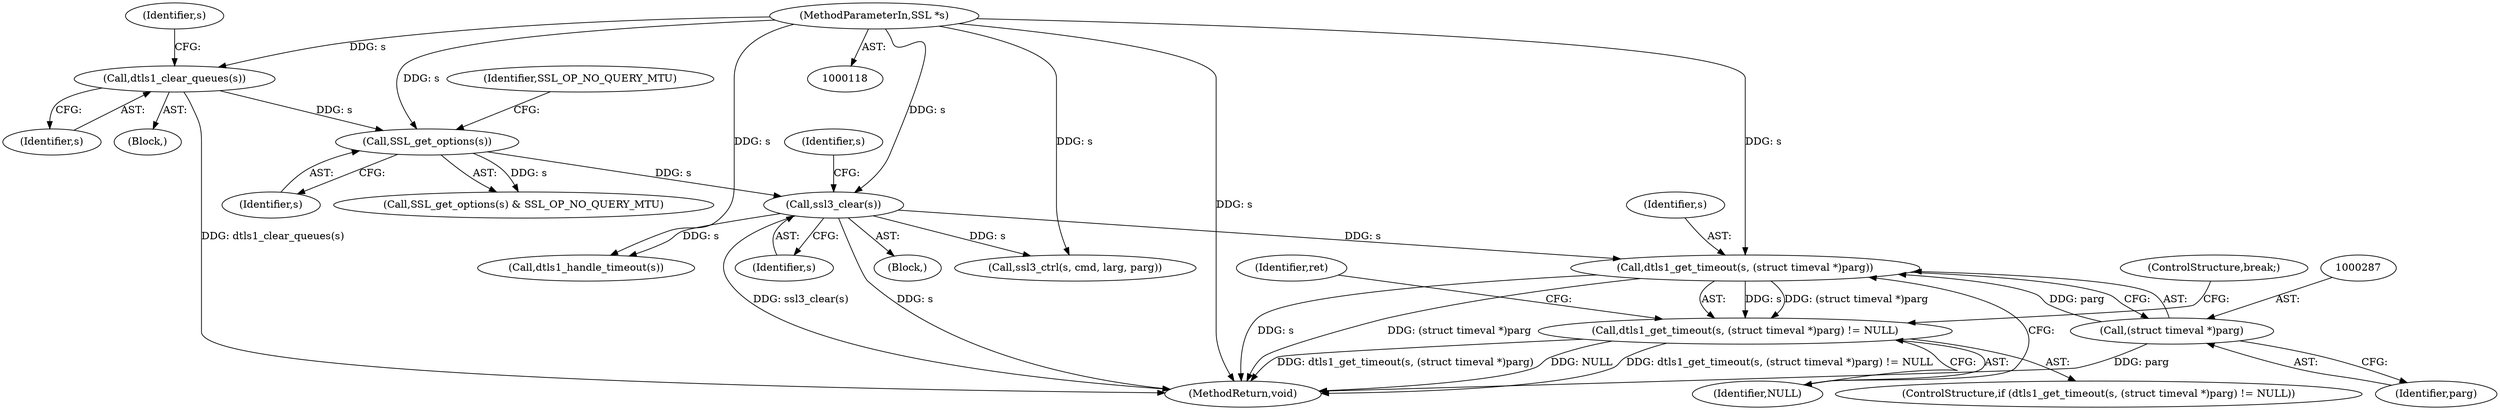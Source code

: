 digraph "0_openssl_f5c7f5dfbaf0d2f7d946d0fe86f08e6bcb36ed0d_0@pointer" {
"1000284" [label="(Call,dtls1_get_timeout(s, (struct timeval *)parg))"];
"1000232" [label="(Call,ssl3_clear(s))"];
"1000200" [label="(Call,SSL_get_options(s))"];
"1000169" [label="(Call,dtls1_clear_queues(s))"];
"1000119" [label="(MethodParameterIn,SSL *s)"];
"1000286" [label="(Call,(struct timeval *)parg)"];
"1000283" [label="(Call,dtls1_get_timeout(s, (struct timeval *)parg) != NULL)"];
"1000714" [label="(MethodReturn,void)"];
"1000283" [label="(Call,dtls1_get_timeout(s, (struct timeval *)parg) != NULL)"];
"1000294" [label="(ControlStructure,break;)"];
"1000347" [label="(Call,ssl3_ctrl(s, cmd, larg, parg))"];
"1000169" [label="(Call,dtls1_clear_queues(s))"];
"1000140" [label="(Block,)"];
"1000288" [label="(Identifier,parg)"];
"1000298" [label="(Call,dtls1_handle_timeout(s))"];
"1000173" [label="(Identifier,s)"];
"1000126" [label="(Block,)"];
"1000201" [label="(Identifier,s)"];
"1000285" [label="(Identifier,s)"];
"1000232" [label="(Call,ssl3_clear(s))"];
"1000238" [label="(Identifier,s)"];
"1000170" [label="(Identifier,s)"];
"1000282" [label="(ControlStructure,if (dtls1_get_timeout(s, (struct timeval *)parg) != NULL))"];
"1000289" [label="(Identifier,NULL)"];
"1000119" [label="(MethodParameterIn,SSL *s)"];
"1000284" [label="(Call,dtls1_get_timeout(s, (struct timeval *)parg))"];
"1000200" [label="(Call,SSL_get_options(s))"];
"1000202" [label="(Identifier,SSL_OP_NO_QUERY_MTU)"];
"1000286" [label="(Call,(struct timeval *)parg)"];
"1000199" [label="(Call,SSL_get_options(s) & SSL_OP_NO_QUERY_MTU)"];
"1000292" [label="(Identifier,ret)"];
"1000233" [label="(Identifier,s)"];
"1000284" -> "1000283"  [label="AST: "];
"1000284" -> "1000286"  [label="CFG: "];
"1000285" -> "1000284"  [label="AST: "];
"1000286" -> "1000284"  [label="AST: "];
"1000289" -> "1000284"  [label="CFG: "];
"1000284" -> "1000714"  [label="DDG: (struct timeval *)parg"];
"1000284" -> "1000714"  [label="DDG: s"];
"1000284" -> "1000283"  [label="DDG: s"];
"1000284" -> "1000283"  [label="DDG: (struct timeval *)parg"];
"1000232" -> "1000284"  [label="DDG: s"];
"1000119" -> "1000284"  [label="DDG: s"];
"1000286" -> "1000284"  [label="DDG: parg"];
"1000232" -> "1000126"  [label="AST: "];
"1000232" -> "1000233"  [label="CFG: "];
"1000233" -> "1000232"  [label="AST: "];
"1000238" -> "1000232"  [label="CFG: "];
"1000232" -> "1000714"  [label="DDG: s"];
"1000232" -> "1000714"  [label="DDG: ssl3_clear(s)"];
"1000200" -> "1000232"  [label="DDG: s"];
"1000119" -> "1000232"  [label="DDG: s"];
"1000232" -> "1000298"  [label="DDG: s"];
"1000232" -> "1000347"  [label="DDG: s"];
"1000200" -> "1000199"  [label="AST: "];
"1000200" -> "1000201"  [label="CFG: "];
"1000201" -> "1000200"  [label="AST: "];
"1000202" -> "1000200"  [label="CFG: "];
"1000200" -> "1000199"  [label="DDG: s"];
"1000169" -> "1000200"  [label="DDG: s"];
"1000119" -> "1000200"  [label="DDG: s"];
"1000169" -> "1000140"  [label="AST: "];
"1000169" -> "1000170"  [label="CFG: "];
"1000170" -> "1000169"  [label="AST: "];
"1000173" -> "1000169"  [label="CFG: "];
"1000169" -> "1000714"  [label="DDG: dtls1_clear_queues(s)"];
"1000119" -> "1000169"  [label="DDG: s"];
"1000119" -> "1000118"  [label="AST: "];
"1000119" -> "1000714"  [label="DDG: s"];
"1000119" -> "1000298"  [label="DDG: s"];
"1000119" -> "1000347"  [label="DDG: s"];
"1000286" -> "1000288"  [label="CFG: "];
"1000287" -> "1000286"  [label="AST: "];
"1000288" -> "1000286"  [label="AST: "];
"1000286" -> "1000714"  [label="DDG: parg"];
"1000283" -> "1000282"  [label="AST: "];
"1000283" -> "1000289"  [label="CFG: "];
"1000289" -> "1000283"  [label="AST: "];
"1000292" -> "1000283"  [label="CFG: "];
"1000294" -> "1000283"  [label="CFG: "];
"1000283" -> "1000714"  [label="DDG: dtls1_get_timeout(s, (struct timeval *)parg)"];
"1000283" -> "1000714"  [label="DDG: NULL"];
"1000283" -> "1000714"  [label="DDG: dtls1_get_timeout(s, (struct timeval *)parg) != NULL"];
}
